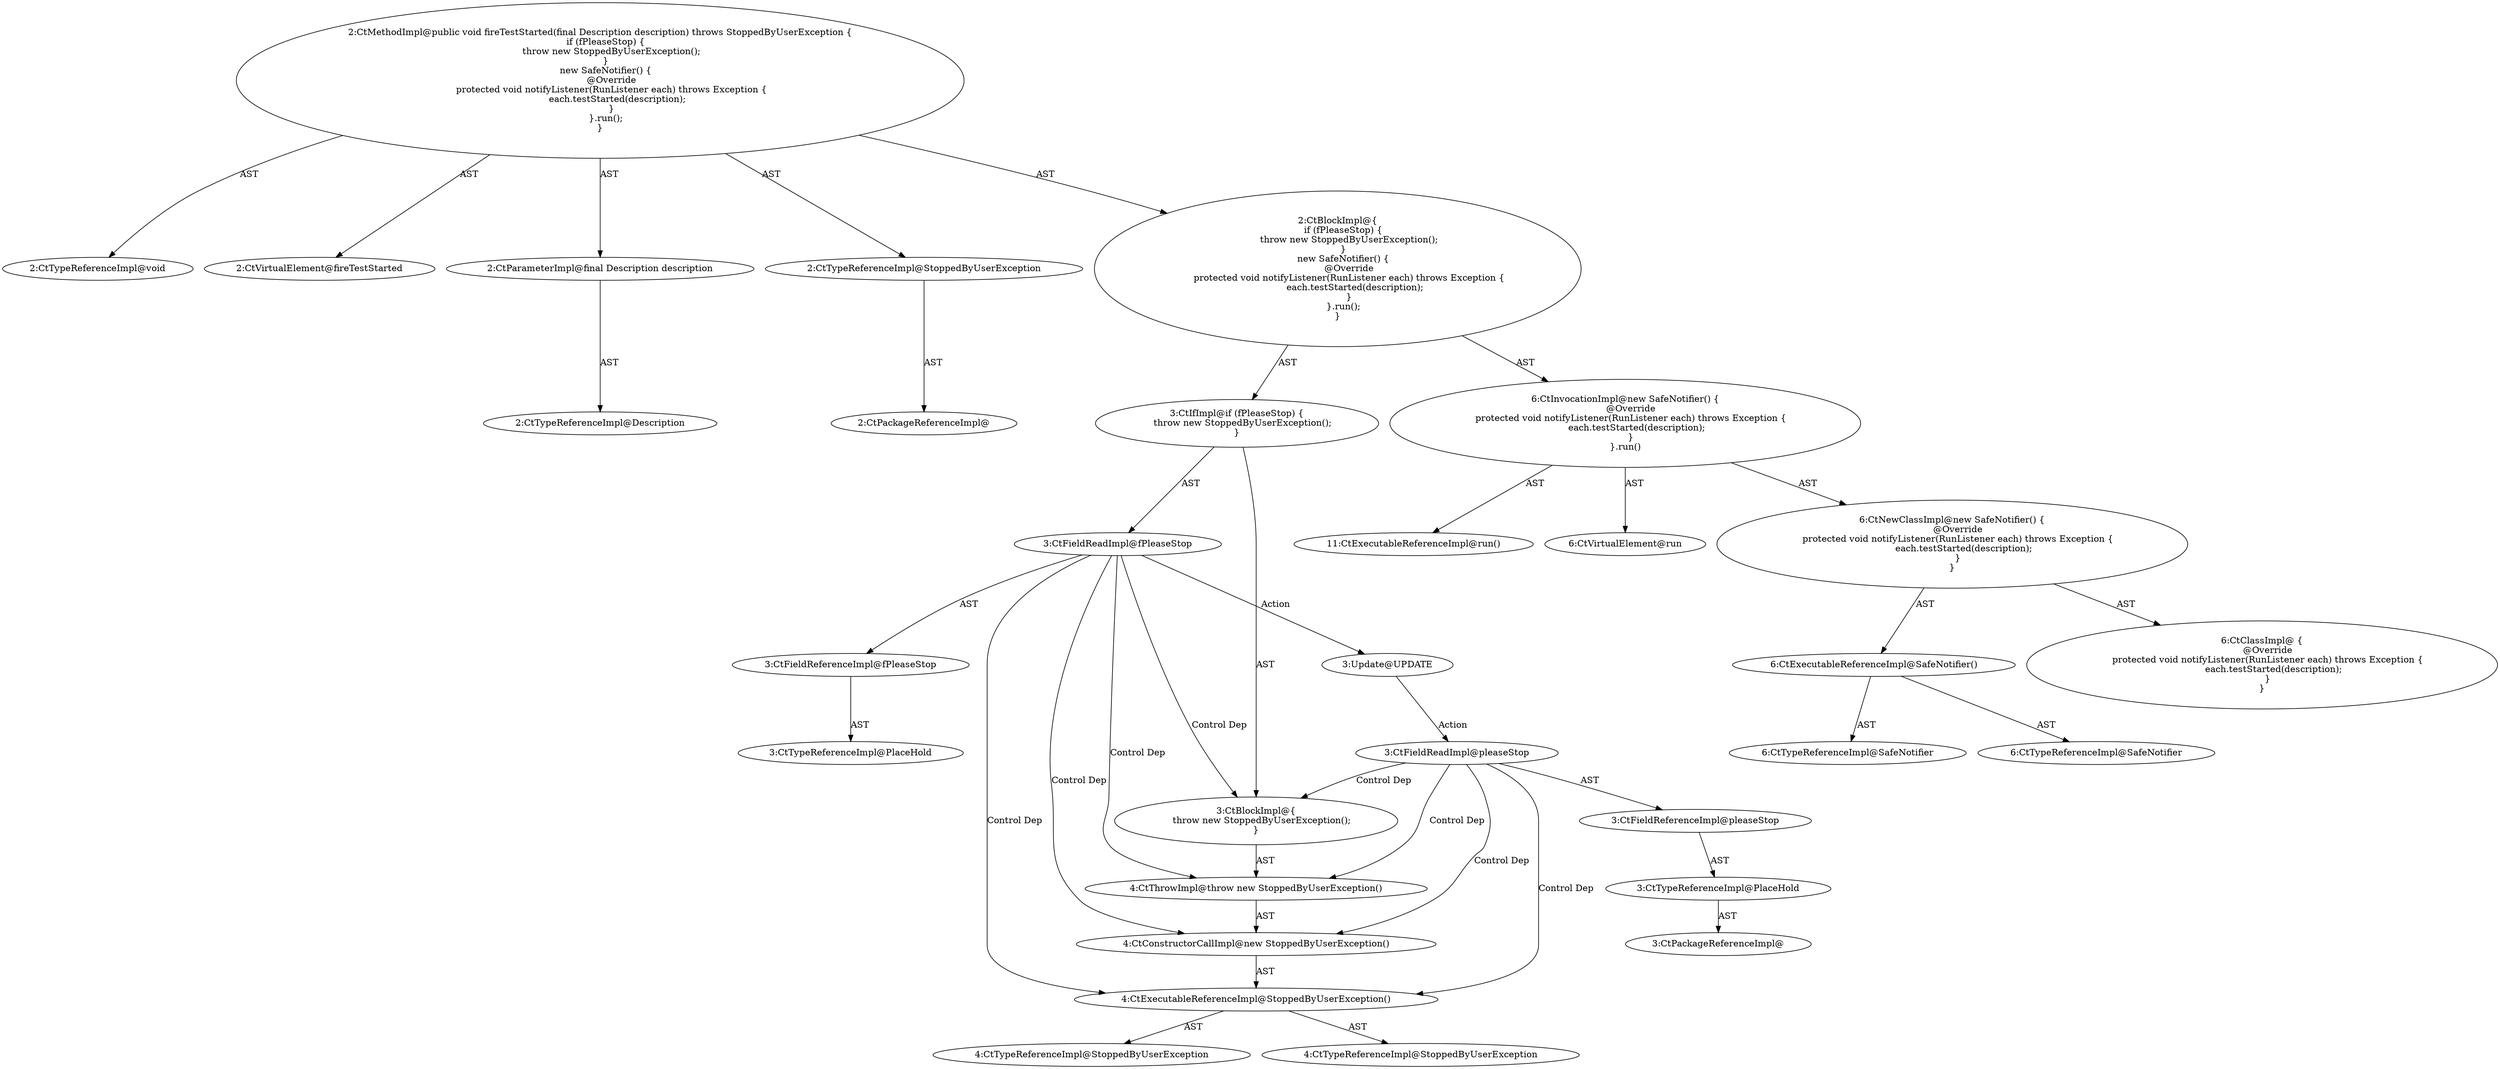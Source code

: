 digraph "fireTestStarted#?,Description" {
0 [label="2:CtTypeReferenceImpl@void" shape=ellipse]
1 [label="2:CtVirtualElement@fireTestStarted" shape=ellipse]
2 [label="2:CtParameterImpl@final Description description" shape=ellipse]
3 [label="2:CtTypeReferenceImpl@Description" shape=ellipse]
4 [label="2:CtTypeReferenceImpl@StoppedByUserException" shape=ellipse]
5 [label="2:CtPackageReferenceImpl@" shape=ellipse]
6 [label="3:CtFieldReferenceImpl@fPleaseStop" shape=ellipse]
7 [label="3:CtTypeReferenceImpl@PlaceHold" shape=ellipse]
8 [label="3:CtFieldReadImpl@fPleaseStop" shape=ellipse]
9 [label="4:CtExecutableReferenceImpl@StoppedByUserException()" shape=ellipse]
10 [label="4:CtTypeReferenceImpl@StoppedByUserException" shape=ellipse]
11 [label="4:CtTypeReferenceImpl@StoppedByUserException" shape=ellipse]
12 [label="4:CtConstructorCallImpl@new StoppedByUserException()" shape=ellipse]
13 [label="4:CtThrowImpl@throw new StoppedByUserException()" shape=ellipse]
14 [label="3:CtBlockImpl@\{
    throw new StoppedByUserException();
\}" shape=ellipse]
15 [label="3:CtIfImpl@if (fPleaseStop) \{
    throw new StoppedByUserException();
\}" shape=ellipse]
16 [label="11:CtExecutableReferenceImpl@run()" shape=ellipse]
17 [label="6:CtVirtualElement@run" shape=ellipse]
18 [label="6:CtExecutableReferenceImpl@SafeNotifier()" shape=ellipse]
19 [label="6:CtTypeReferenceImpl@SafeNotifier" shape=ellipse]
20 [label="6:CtTypeReferenceImpl@SafeNotifier" shape=ellipse]
21 [label="6:CtNewClassImpl@new SafeNotifier() \{
    @Override
    protected void notifyListener(RunListener each) throws Exception \{
        each.testStarted(description);
    \}
\}" shape=ellipse]
22 [label="6:CtClassImpl@ \{
    @Override
    protected void notifyListener(RunListener each) throws Exception \{
        each.testStarted(description);
    \}
\}" shape=ellipse]
23 [label="6:CtInvocationImpl@new SafeNotifier() \{
    @Override
    protected void notifyListener(RunListener each) throws Exception \{
        each.testStarted(description);
    \}
\}.run()" shape=ellipse]
24 [label="2:CtBlockImpl@\{
    if (fPleaseStop) \{
        throw new StoppedByUserException();
    \}
    new SafeNotifier() \{
        @Override
        protected void notifyListener(RunListener each) throws Exception \{
            each.testStarted(description);
        \}
    \}.run();
\}" shape=ellipse]
25 [label="2:CtMethodImpl@public void fireTestStarted(final Description description) throws StoppedByUserException \{
    if (fPleaseStop) \{
        throw new StoppedByUserException();
    \}
    new SafeNotifier() \{
        @Override
        protected void notifyListener(RunListener each) throws Exception \{
            each.testStarted(description);
        \}
    \}.run();
\}" shape=ellipse]
26 [label="3:Update@UPDATE" shape=ellipse]
27 [label="3:CtPackageReferenceImpl@" shape=ellipse]
28 [label="3:CtTypeReferenceImpl@PlaceHold" shape=ellipse]
29 [label="3:CtFieldReferenceImpl@pleaseStop" shape=ellipse]
30 [label="3:CtFieldReadImpl@pleaseStop" shape=ellipse]
2 -> 3 [label="AST"];
4 -> 5 [label="AST"];
6 -> 7 [label="AST"];
8 -> 6 [label="AST"];
8 -> 14 [label="Control Dep"];
8 -> 13 [label="Control Dep"];
8 -> 12 [label="Control Dep"];
8 -> 9 [label="Control Dep"];
8 -> 26 [label="Action"];
9 -> 10 [label="AST"];
9 -> 11 [label="AST"];
12 -> 9 [label="AST"];
13 -> 12 [label="AST"];
14 -> 13 [label="AST"];
15 -> 8 [label="AST"];
15 -> 14 [label="AST"];
18 -> 19 [label="AST"];
18 -> 20 [label="AST"];
21 -> 18 [label="AST"];
21 -> 22 [label="AST"];
23 -> 17 [label="AST"];
23 -> 21 [label="AST"];
23 -> 16 [label="AST"];
24 -> 15 [label="AST"];
24 -> 23 [label="AST"];
25 -> 1 [label="AST"];
25 -> 0 [label="AST"];
25 -> 2 [label="AST"];
25 -> 4 [label="AST"];
25 -> 24 [label="AST"];
26 -> 30 [label="Action"];
28 -> 27 [label="AST"];
29 -> 28 [label="AST"];
30 -> 29 [label="AST"];
30 -> 14 [label="Control Dep"];
30 -> 13 [label="Control Dep"];
30 -> 12 [label="Control Dep"];
30 -> 9 [label="Control Dep"];
}